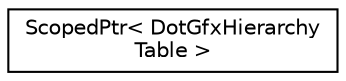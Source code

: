 digraph "Graphical Class Hierarchy"
{
 // INTERACTIVE_SVG=YES
  edge [fontname="Helvetica",fontsize="10",labelfontname="Helvetica",labelfontsize="10"];
  node [fontname="Helvetica",fontsize="10",shape=record];
  rankdir="LR";
  Node0 [label="ScopedPtr\< DotGfxHierarchy\lTable \>",height=0.2,width=0.4,color="black", fillcolor="white", style="filled",URL="$dd/d9b/class_scoped_ptr.html"];
}
